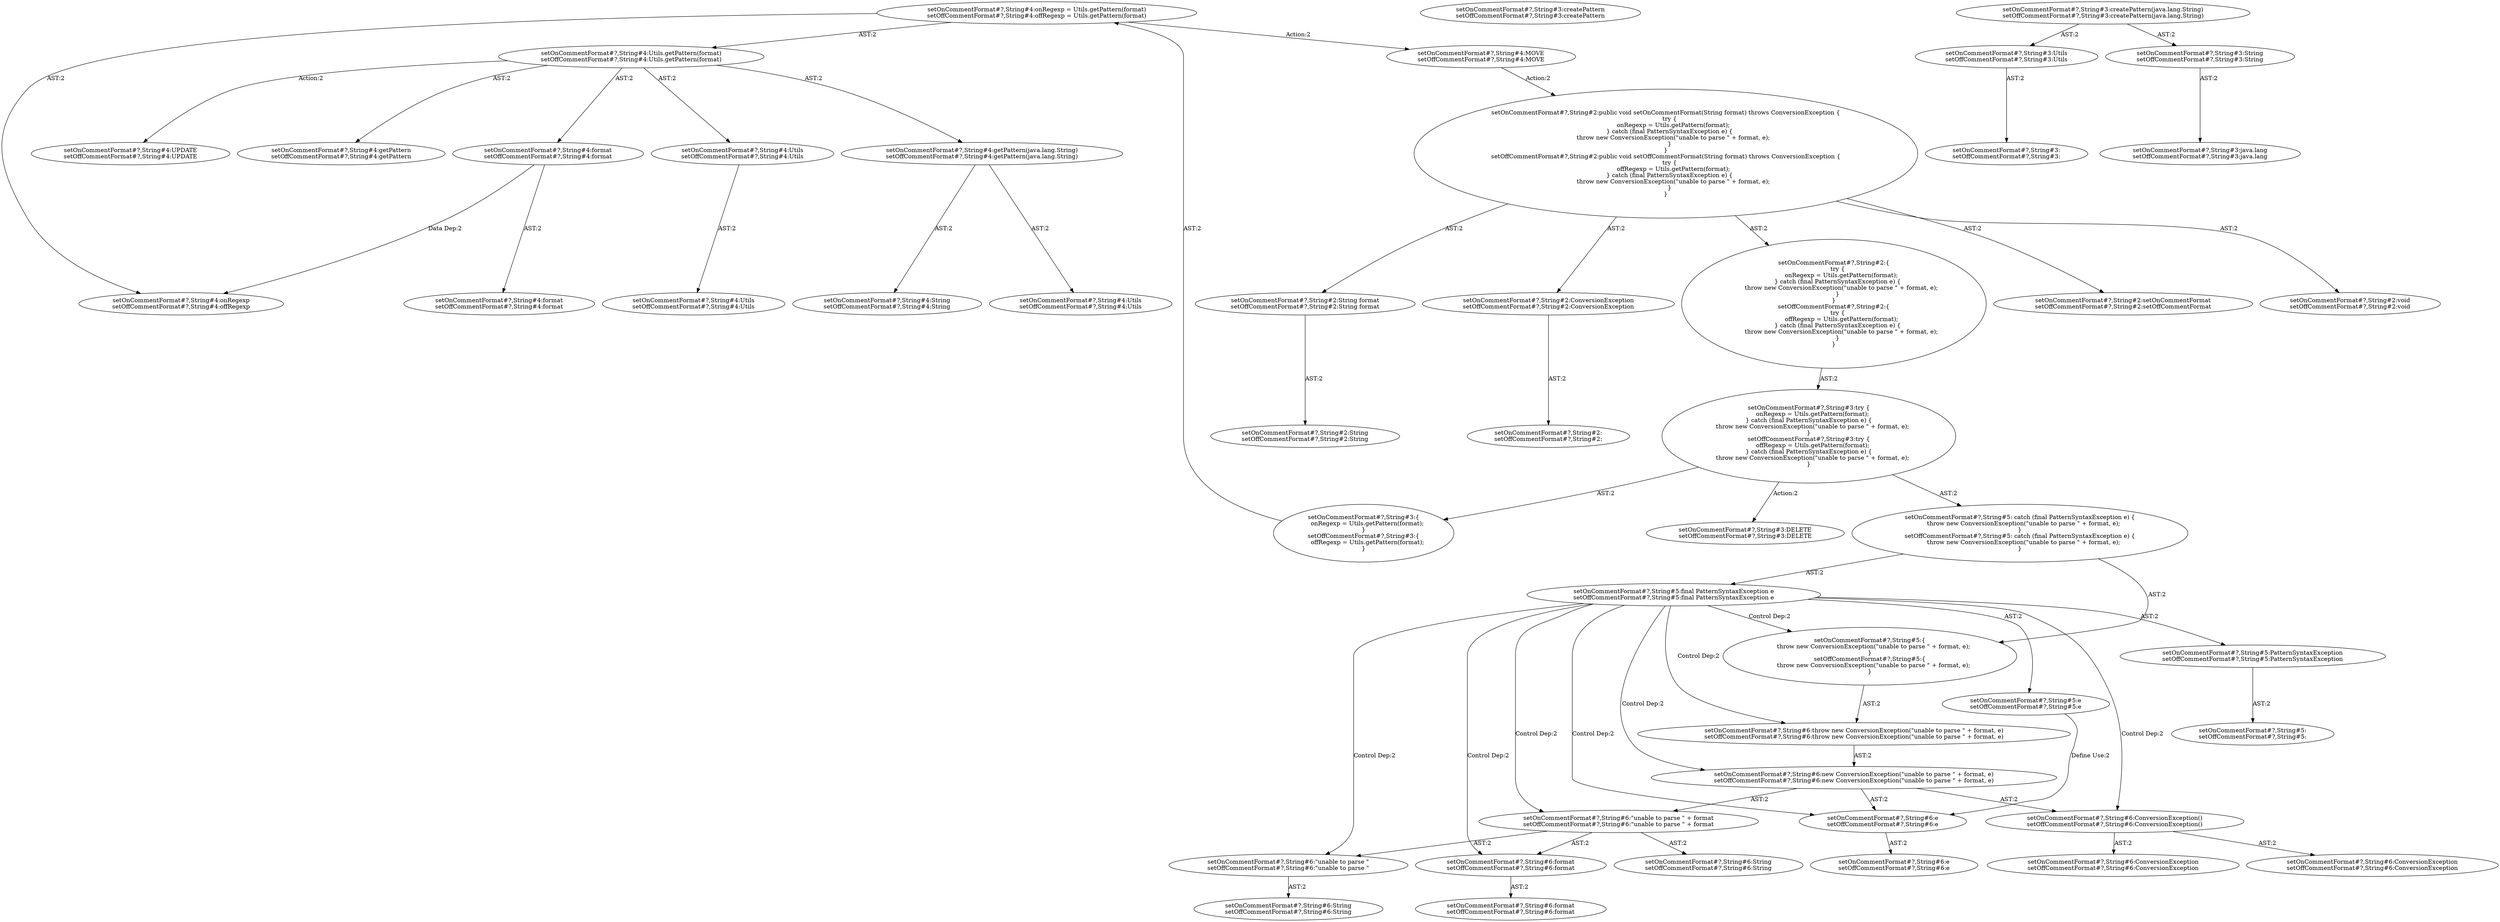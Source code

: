 digraph "Pattern" {
0 [label="setOnCommentFormat#?,String#4:UPDATE
setOffCommentFormat#?,String#4:UPDATE" shape=ellipse]
1 [label="setOnCommentFormat#?,String#4:Utils.getPattern(format)
setOffCommentFormat#?,String#4:Utils.getPattern(format)" shape=ellipse]
2 [label="setOnCommentFormat#?,String#4:onRegexp = Utils.getPattern(format)
setOffCommentFormat#?,String#4:offRegexp = Utils.getPattern(format)" shape=ellipse]
3 [label="setOnCommentFormat#?,String#3:\{
    onRegexp = Utils.getPattern(format);
\}
setOffCommentFormat#?,String#3:\{
    offRegexp = Utils.getPattern(format);
\}" shape=ellipse]
4 [label="setOnCommentFormat#?,String#4:onRegexp
setOffCommentFormat#?,String#4:offRegexp" shape=ellipse]
5 [label="setOnCommentFormat#?,String#4:MOVE
setOffCommentFormat#?,String#4:MOVE" shape=ellipse]
6 [label="setOnCommentFormat#?,String#2:public void setOnCommentFormat(String format) throws ConversionException \{
    try \{
        onRegexp = Utils.getPattern(format);
    \} catch (final PatternSyntaxException e) \{
        throw new ConversionException(\"unable to parse \" + format, e);
    \}
\}
setOffCommentFormat#?,String#2:public void setOffCommentFormat(String format) throws ConversionException \{
    try \{
        offRegexp = Utils.getPattern(format);
    \} catch (final PatternSyntaxException e) \{
        throw new ConversionException(\"unable to parse \" + format, e);
    \}
\}" shape=ellipse]
7 [label="setOnCommentFormat#?,String#2:setOnCommentFormat
setOffCommentFormat#?,String#2:setOffCommentFormat" shape=ellipse]
8 [label="setOnCommentFormat#?,String#2:void
setOffCommentFormat#?,String#2:void" shape=ellipse]
9 [label="setOnCommentFormat#?,String#2:String format
setOffCommentFormat#?,String#2:String format" shape=ellipse]
10 [label="setOnCommentFormat#?,String#2:String
setOffCommentFormat#?,String#2:String" shape=ellipse]
11 [label="setOnCommentFormat#?,String#2:ConversionException
setOffCommentFormat#?,String#2:ConversionException" shape=ellipse]
12 [label="setOnCommentFormat#?,String#2:
setOffCommentFormat#?,String#2:" shape=ellipse]
13 [label="setOnCommentFormat#?,String#2:\{
    try \{
        onRegexp = Utils.getPattern(format);
    \} catch (final PatternSyntaxException e) \{
        throw new ConversionException(\"unable to parse \" + format, e);
    \}
\}
setOffCommentFormat#?,String#2:\{
    try \{
        offRegexp = Utils.getPattern(format);
    \} catch (final PatternSyntaxException e) \{
        throw new ConversionException(\"unable to parse \" + format, e);
    \}
\}" shape=ellipse]
14 [label="setOnCommentFormat#?,String#3:try \{
    onRegexp = Utils.getPattern(format);
\} catch (final PatternSyntaxException e) \{
    throw new ConversionException(\"unable to parse \" + format, e);
\}
setOffCommentFormat#?,String#3:try \{
    offRegexp = Utils.getPattern(format);
\} catch (final PatternSyntaxException e) \{
    throw new ConversionException(\"unable to parse \" + format, e);
\}" shape=ellipse]
15 [label="setOnCommentFormat#?,String#5: catch (final PatternSyntaxException e) \{
    throw new ConversionException(\"unable to parse \" + format, e);
\}
setOffCommentFormat#?,String#5: catch (final PatternSyntaxException e) \{
    throw new ConversionException(\"unable to parse \" + format, e);
\}" shape=ellipse]
16 [label="setOnCommentFormat#?,String#5:final PatternSyntaxException e
setOffCommentFormat#?,String#5:final PatternSyntaxException e" shape=ellipse]
17 [label="setOnCommentFormat#?,String#5:e
setOffCommentFormat#?,String#5:e" shape=ellipse]
18 [label="setOnCommentFormat#?,String#6:e
setOffCommentFormat#?,String#6:e" shape=ellipse]
19 [label="setOnCommentFormat#?,String#6:e
setOffCommentFormat#?,String#6:e" shape=ellipse]
20 [label="setOnCommentFormat#?,String#5:PatternSyntaxException
setOffCommentFormat#?,String#5:PatternSyntaxException" shape=ellipse]
21 [label="setOnCommentFormat#?,String#5:
setOffCommentFormat#?,String#5:" shape=ellipse]
22 [label="setOnCommentFormat#?,String#5:\{
    throw new ConversionException(\"unable to parse \" + format, e);
\}
setOffCommentFormat#?,String#5:\{
    throw new ConversionException(\"unable to parse \" + format, e);
\}" shape=ellipse]
23 [label="setOnCommentFormat#?,String#6:throw new ConversionException(\"unable to parse \" + format, e)
setOffCommentFormat#?,String#6:throw new ConversionException(\"unable to parse \" + format, e)" shape=ellipse]
24 [label="setOnCommentFormat#?,String#6:new ConversionException(\"unable to parse \" + format, e)
setOffCommentFormat#?,String#6:new ConversionException(\"unable to parse \" + format, e)" shape=ellipse]
25 [label="setOnCommentFormat#?,String#6:ConversionException()
setOffCommentFormat#?,String#6:ConversionException()" shape=ellipse]
26 [label="setOnCommentFormat#?,String#6:ConversionException
setOffCommentFormat#?,String#6:ConversionException" shape=ellipse]
27 [label="setOnCommentFormat#?,String#6:ConversionException
setOffCommentFormat#?,String#6:ConversionException" shape=ellipse]
28 [label="setOnCommentFormat#?,String#6:\"unable to parse \" + format
setOffCommentFormat#?,String#6:\"unable to parse \" + format" shape=ellipse]
29 [label="setOnCommentFormat#?,String#6:String
setOffCommentFormat#?,String#6:String" shape=ellipse]
30 [label="setOnCommentFormat#?,String#6:\"unable to parse \"
setOffCommentFormat#?,String#6:\"unable to parse \"" shape=ellipse]
31 [label="setOnCommentFormat#?,String#6:String
setOffCommentFormat#?,String#6:String" shape=ellipse]
32 [label="setOnCommentFormat#?,String#6:format
setOffCommentFormat#?,String#6:format" shape=ellipse]
33 [label="setOnCommentFormat#?,String#6:format
setOffCommentFormat#?,String#6:format" shape=ellipse]
34 [label="setOnCommentFormat#?,String#3:DELETE
setOffCommentFormat#?,String#3:DELETE" shape=ellipse]
35 [label="setOnCommentFormat#?,String#4:getPattern
setOffCommentFormat#?,String#4:getPattern" shape=ellipse]
36 [label="setOnCommentFormat#?,String#4:Utils
setOffCommentFormat#?,String#4:Utils" shape=ellipse]
37 [label="setOnCommentFormat#?,String#4:Utils
setOffCommentFormat#?,String#4:Utils" shape=ellipse]
38 [label="setOnCommentFormat#?,String#4:getPattern(java.lang.String)
setOffCommentFormat#?,String#4:getPattern(java.lang.String)" shape=ellipse]
39 [label="setOnCommentFormat#?,String#4:Utils
setOffCommentFormat#?,String#4:Utils" shape=ellipse]
40 [label="setOnCommentFormat#?,String#4:String
setOffCommentFormat#?,String#4:String" shape=ellipse]
41 [label="setOnCommentFormat#?,String#4:format
setOffCommentFormat#?,String#4:format" shape=ellipse]
42 [label="setOnCommentFormat#?,String#4:format
setOffCommentFormat#?,String#4:format" shape=ellipse]
43 [label="setOnCommentFormat#?,String#3:createPattern
setOffCommentFormat#?,String#3:createPattern" shape=ellipse]
44 [label="setOnCommentFormat#?,String#3:createPattern(java.lang.String)
setOffCommentFormat#?,String#3:createPattern(java.lang.String)" shape=ellipse]
45 [label="setOnCommentFormat#?,String#3:Utils
setOffCommentFormat#?,String#3:Utils" shape=ellipse]
46 [label="setOnCommentFormat#?,String#3:
setOffCommentFormat#?,String#3:" shape=ellipse]
47 [label="setOnCommentFormat#?,String#3:String
setOffCommentFormat#?,String#3:String" shape=ellipse]
48 [label="setOnCommentFormat#?,String#3:java.lang
setOffCommentFormat#?,String#3:java.lang" shape=ellipse]
1 -> 0 [label="Action:2"];
1 -> 35 [label="AST:2"];
1 -> 36 [label="AST:2"];
1 -> 38 [label="AST:2"];
1 -> 41 [label="AST:2"];
2 -> 1 [label="AST:2"];
2 -> 4 [label="AST:2"];
2 -> 5 [label="Action:2"];
3 -> 2 [label="AST:2"];
5 -> 6 [label="Action:2"];
6 -> 7 [label="AST:2"];
6 -> 8 [label="AST:2"];
6 -> 9 [label="AST:2"];
6 -> 11 [label="AST:2"];
6 -> 13 [label="AST:2"];
9 -> 10 [label="AST:2"];
11 -> 12 [label="AST:2"];
13 -> 14 [label="AST:2"];
14 -> 3 [label="AST:2"];
14 -> 15 [label="AST:2"];
14 -> 34 [label="Action:2"];
15 -> 16 [label="AST:2"];
15 -> 22 [label="AST:2"];
16 -> 17 [label="AST:2"];
16 -> 20 [label="AST:2"];
16 -> 22 [label="Control Dep:2"];
16 -> 23 [label="Control Dep:2"];
16 -> 24 [label="Control Dep:2"];
16 -> 25 [label="Control Dep:2"];
16 -> 28 [label="Control Dep:2"];
16 -> 30 [label="Control Dep:2"];
16 -> 32 [label="Control Dep:2"];
16 -> 18 [label="Control Dep:2"];
17 -> 18 [label="Define Use:2"];
18 -> 19 [label="AST:2"];
20 -> 21 [label="AST:2"];
22 -> 23 [label="AST:2"];
23 -> 24 [label="AST:2"];
24 -> 18 [label="AST:2"];
24 -> 25 [label="AST:2"];
24 -> 28 [label="AST:2"];
25 -> 26 [label="AST:2"];
25 -> 27 [label="AST:2"];
28 -> 29 [label="AST:2"];
28 -> 30 [label="AST:2"];
28 -> 32 [label="AST:2"];
30 -> 31 [label="AST:2"];
32 -> 33 [label="AST:2"];
36 -> 37 [label="AST:2"];
38 -> 39 [label="AST:2"];
38 -> 40 [label="AST:2"];
41 -> 4 [label="Data Dep:2"];
41 -> 42 [label="AST:2"];
44 -> 45 [label="AST:2"];
44 -> 47 [label="AST:2"];
45 -> 46 [label="AST:2"];
47 -> 48 [label="AST:2"];
}